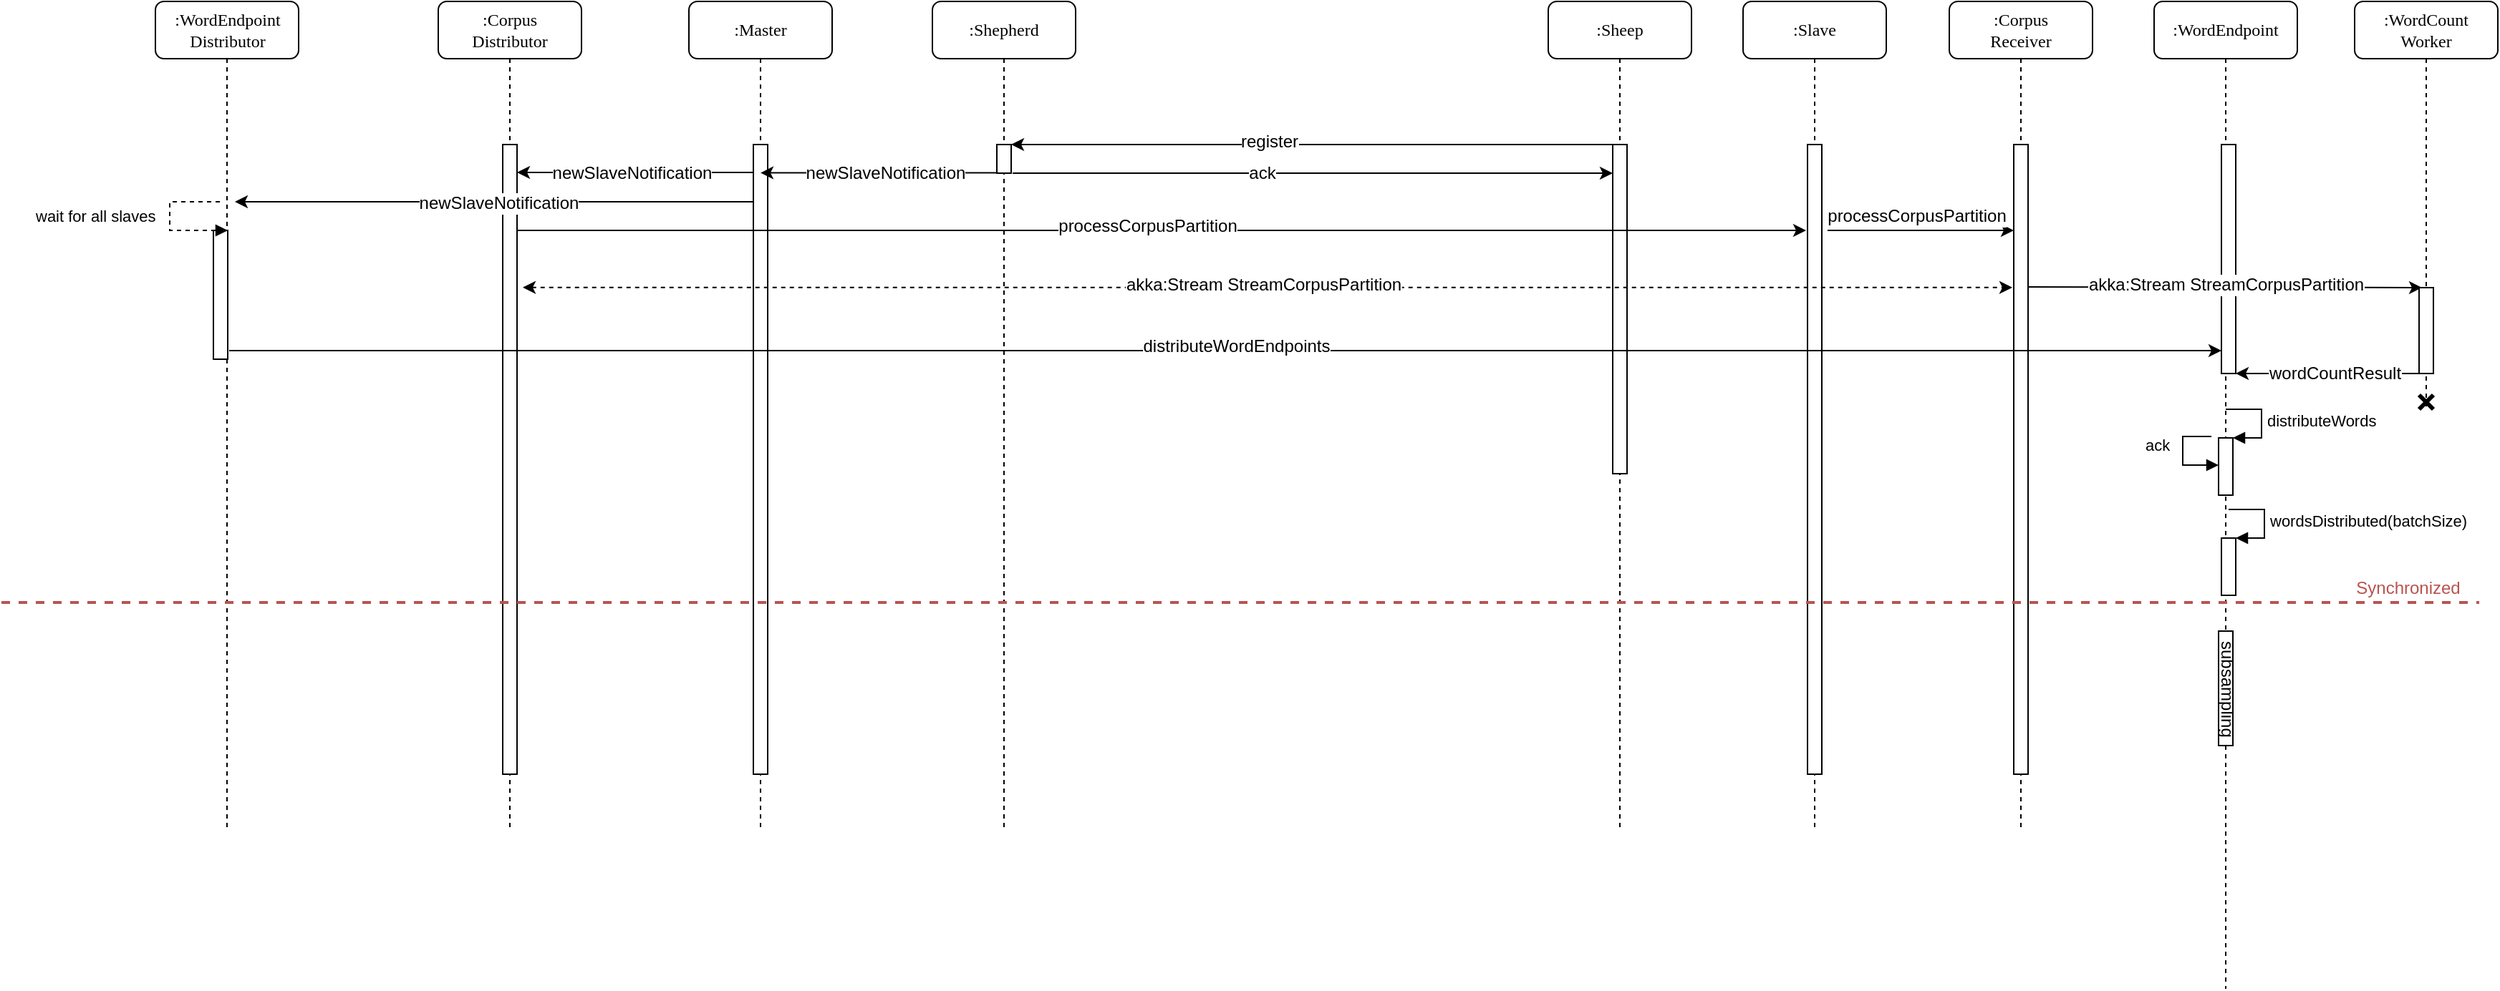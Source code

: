 <mxfile version="10.6.8" type="device"><diagram name="Page-1" id="13e1069c-82ec-6db2-03f1-153e76fe0fe0"><mxGraphModel dx="2498" dy="893" grid="1" gridSize="10" guides="1" tooltips="1" connect="1" arrows="1" fold="1" page="1" pageScale="1" pageWidth="1100" pageHeight="850" background="#ffffff" math="0" shadow="0"><root><mxCell id="0"/><mxCell id="1" parent="0"/><mxCell id="7baba1c4bc27f4b0-2" value=":Sheep" style="shape=umlLifeline;perimeter=lifelinePerimeter;whiteSpace=wrap;html=1;container=1;collapsible=0;recursiveResize=0;outlineConnect=0;rounded=1;shadow=0;comic=0;labelBackgroundColor=none;strokeColor=#000000;strokeWidth=1;fillColor=#FFFFFF;fontFamily=Verdana;fontSize=12;fontColor=#000000;align=center;" parent="1" vertex="1"><mxGeometry x="820" y="80" width="100" height="580" as="geometry"/></mxCell><mxCell id="7baba1c4bc27f4b0-10" value="" style="html=1;points=[];perimeter=orthogonalPerimeter;rounded=0;shadow=0;comic=0;labelBackgroundColor=none;strokeColor=#000000;strokeWidth=1;fillColor=#FFFFFF;fontFamily=Verdana;fontSize=12;fontColor=#000000;align=center;" parent="7baba1c4bc27f4b0-2" vertex="1"><mxGeometry x="45" y="100" width="10" height="230" as="geometry"/></mxCell><mxCell id="7baba1c4bc27f4b0-8" value=":Shepherd" style="shape=umlLifeline;perimeter=lifelinePerimeter;whiteSpace=wrap;html=1;container=1;collapsible=0;recursiveResize=0;outlineConnect=0;rounded=1;shadow=0;comic=0;labelBackgroundColor=none;strokeColor=#000000;strokeWidth=1;fillColor=#FFFFFF;fontFamily=Verdana;fontSize=12;fontColor=#000000;align=center;" parent="1" vertex="1"><mxGeometry x="390" y="80" width="100" height="580" as="geometry"/></mxCell><mxCell id="7baba1c4bc27f4b0-9" value="" style="html=1;points=[];perimeter=orthogonalPerimeter;rounded=0;shadow=0;comic=0;labelBackgroundColor=none;strokeColor=#000000;strokeWidth=1;fillColor=#FFFFFF;fontFamily=Verdana;fontSize=12;fontColor=#000000;align=center;" parent="7baba1c4bc27f4b0-8" vertex="1"><mxGeometry x="45" y="100" width="10" height="20" as="geometry"/></mxCell><mxCell id="8xyJ5isGw-7xHPgTrsfx-1" value=":Master" style="shape=umlLifeline;perimeter=lifelinePerimeter;whiteSpace=wrap;html=1;container=1;collapsible=0;recursiveResize=0;outlineConnect=0;rounded=1;shadow=0;comic=0;labelBackgroundColor=none;strokeColor=#000000;strokeWidth=1;fillColor=#FFFFFF;fontFamily=Verdana;fontSize=12;fontColor=#000000;align=center;" vertex="1" parent="1"><mxGeometry x="220" y="80" width="100" height="580" as="geometry"/></mxCell><mxCell id="8xyJ5isGw-7xHPgTrsfx-2" value="" style="html=1;points=[];perimeter=orthogonalPerimeter;rounded=0;shadow=0;comic=0;labelBackgroundColor=none;strokeColor=#000000;strokeWidth=1;fillColor=#FFFFFF;fontFamily=Verdana;fontSize=12;fontColor=#000000;align=center;" vertex="1" parent="8xyJ5isGw-7xHPgTrsfx-1"><mxGeometry x="45" y="100" width="10" height="440" as="geometry"/></mxCell><mxCell id="8xyJ5isGw-7xHPgTrsfx-4" value="" style="endArrow=classic;html=1;exitX=0.5;exitY=0;exitDx=0;exitDy=0;exitPerimeter=0;" edge="1" parent="1" source="7baba1c4bc27f4b0-10" target="7baba1c4bc27f4b0-9"><mxGeometry width="50" height="50" relative="1" as="geometry"><mxPoint x="650" y="230" as="sourcePoint"/><mxPoint x="700" y="180" as="targetPoint"/></mxGeometry></mxCell><mxCell id="8xyJ5isGw-7xHPgTrsfx-5" value="register" style="text;html=1;resizable=0;points=[];align=center;verticalAlign=middle;labelBackgroundColor=#ffffff;" vertex="1" connectable="0" parent="8xyJ5isGw-7xHPgTrsfx-4"><mxGeometry x="0.153" y="-2" relative="1" as="geometry"><mxPoint as="offset"/></mxGeometry></mxCell><mxCell id="8xyJ5isGw-7xHPgTrsfx-6" value="" style="endArrow=classic;html=1;entryX=0.5;entryY=0.045;entryDx=0;entryDy=0;entryPerimeter=0;" edge="1" parent="1" source="7baba1c4bc27f4b0-9" target="8xyJ5isGw-7xHPgTrsfx-2"><mxGeometry width="50" height="50" relative="1" as="geometry"><mxPoint x="330" y="250" as="sourcePoint"/><mxPoint x="380" y="200" as="targetPoint"/></mxGeometry></mxCell><mxCell id="8xyJ5isGw-7xHPgTrsfx-7" value="newSlaveNotification" style="text;html=1;resizable=0;points=[];align=center;verticalAlign=middle;labelBackgroundColor=#ffffff;" vertex="1" connectable="0" parent="8xyJ5isGw-7xHPgTrsfx-6"><mxGeometry x="-0.054" relative="1" as="geometry"><mxPoint as="offset"/></mxGeometry></mxCell><mxCell id="8xyJ5isGw-7xHPgTrsfx-8" value="" style="endArrow=classic;html=1;entryX=0;entryY=0.087;entryDx=0;entryDy=0;entryPerimeter=0;" edge="1" parent="1" target="7baba1c4bc27f4b0-10"><mxGeometry width="50" height="50" relative="1" as="geometry"><mxPoint x="446" y="200" as="sourcePoint"/><mxPoint x="860" y="201" as="targetPoint"/></mxGeometry></mxCell><mxCell id="8xyJ5isGw-7xHPgTrsfx-9" value="ack" style="text;html=1;resizable=0;points=[];align=center;verticalAlign=middle;labelBackgroundColor=#ffffff;" vertex="1" connectable="0" parent="8xyJ5isGw-7xHPgTrsfx-8"><mxGeometry x="-0.17" relative="1" as="geometry"><mxPoint as="offset"/></mxGeometry></mxCell><mxCell id="8xyJ5isGw-7xHPgTrsfx-10" value=":Corpus&lt;br&gt;Distributor" style="shape=umlLifeline;perimeter=lifelinePerimeter;whiteSpace=wrap;html=1;container=1;collapsible=0;recursiveResize=0;outlineConnect=0;rounded=1;shadow=0;comic=0;labelBackgroundColor=none;strokeColor=#000000;strokeWidth=1;fillColor=#FFFFFF;fontFamily=Verdana;fontSize=12;fontColor=#000000;align=center;" vertex="1" parent="1"><mxGeometry x="45" y="80" width="100" height="580" as="geometry"/></mxCell><mxCell id="8xyJ5isGw-7xHPgTrsfx-11" value="" style="html=1;points=[];perimeter=orthogonalPerimeter;rounded=0;shadow=0;comic=0;labelBackgroundColor=none;strokeColor=#000000;strokeWidth=1;fillColor=#FFFFFF;fontFamily=Verdana;fontSize=12;fontColor=#000000;align=center;" vertex="1" parent="8xyJ5isGw-7xHPgTrsfx-10"><mxGeometry x="45" y="100" width="10" height="440" as="geometry"/></mxCell><mxCell id="8xyJ5isGw-7xHPgTrsfx-12" value="" style="endArrow=classic;html=1;entryX=0.5;entryY=0.045;entryDx=0;entryDy=0;entryPerimeter=0;" edge="1" parent="1"><mxGeometry width="50" height="50" relative="1" as="geometry"><mxPoint x="265" y="199.5" as="sourcePoint"/><mxPoint x="100" y="199.5" as="targetPoint"/></mxGeometry></mxCell><mxCell id="8xyJ5isGw-7xHPgTrsfx-13" value="newSlaveNotification" style="text;html=1;resizable=0;points=[];align=center;verticalAlign=middle;labelBackgroundColor=#ffffff;" vertex="1" connectable="0" parent="8xyJ5isGw-7xHPgTrsfx-12"><mxGeometry x="-0.054" relative="1" as="geometry"><mxPoint x="-7" y="0.5" as="offset"/></mxGeometry></mxCell><mxCell id="8xyJ5isGw-7xHPgTrsfx-14" value="" style="endArrow=classic;html=1;exitX=1;exitY=0.1;exitDx=0;exitDy=0;exitPerimeter=0;" edge="1" parent="1"><mxGeometry width="50" height="50" relative="1" as="geometry"><mxPoint x="100" y="240" as="sourcePoint"/><mxPoint x="1000" y="240" as="targetPoint"/></mxGeometry></mxCell><mxCell id="8xyJ5isGw-7xHPgTrsfx-18" value="processCorpusPartition" style="text;html=1;resizable=0;points=[];align=center;verticalAlign=middle;labelBackgroundColor=#ffffff;" vertex="1" connectable="0" parent="8xyJ5isGw-7xHPgTrsfx-14"><mxGeometry x="-0.022" y="3" relative="1" as="geometry"><mxPoint as="offset"/></mxGeometry></mxCell><mxCell id="8xyJ5isGw-7xHPgTrsfx-15" value=":Slave" style="shape=umlLifeline;perimeter=lifelinePerimeter;whiteSpace=wrap;html=1;container=1;collapsible=0;recursiveResize=0;outlineConnect=0;rounded=1;shadow=0;comic=0;labelBackgroundColor=none;strokeColor=#000000;strokeWidth=1;fillColor=#FFFFFF;fontFamily=Verdana;fontSize=12;fontColor=#000000;align=center;" vertex="1" parent="1"><mxGeometry x="956" y="80" width="100" height="580" as="geometry"/></mxCell><mxCell id="8xyJ5isGw-7xHPgTrsfx-16" value="" style="html=1;points=[];perimeter=orthogonalPerimeter;rounded=0;shadow=0;comic=0;labelBackgroundColor=none;strokeColor=#000000;strokeWidth=1;fillColor=#FFFFFF;fontFamily=Verdana;fontSize=12;fontColor=#000000;align=center;" vertex="1" parent="8xyJ5isGw-7xHPgTrsfx-15"><mxGeometry x="45" y="100" width="10" height="440" as="geometry"/></mxCell><mxCell id="8xyJ5isGw-7xHPgTrsfx-19" value=":Corpus&lt;br&gt;Receiver" style="shape=umlLifeline;perimeter=lifelinePerimeter;whiteSpace=wrap;html=1;container=1;collapsible=0;recursiveResize=0;outlineConnect=0;rounded=1;shadow=0;comic=0;labelBackgroundColor=none;strokeColor=#000000;strokeWidth=1;fillColor=#FFFFFF;fontFamily=Verdana;fontSize=12;fontColor=#000000;align=center;" vertex="1" parent="1"><mxGeometry x="1100" y="80" width="100" height="580" as="geometry"/></mxCell><mxCell id="8xyJ5isGw-7xHPgTrsfx-20" value="" style="html=1;points=[];perimeter=orthogonalPerimeter;rounded=0;shadow=0;comic=0;labelBackgroundColor=none;strokeColor=#000000;strokeWidth=1;fillColor=#FFFFFF;fontFamily=Verdana;fontSize=12;fontColor=#000000;align=center;" vertex="1" parent="8xyJ5isGw-7xHPgTrsfx-19"><mxGeometry x="45" y="100" width="10" height="440" as="geometry"/></mxCell><mxCell id="8xyJ5isGw-7xHPgTrsfx-21" value="" style="endArrow=classic;html=1;" edge="1" parent="1"><mxGeometry width="50" height="50" relative="1" as="geometry"><mxPoint x="1015" y="240" as="sourcePoint"/><mxPoint x="1145" y="240" as="targetPoint"/></mxGeometry></mxCell><mxCell id="8xyJ5isGw-7xHPgTrsfx-22" value="processCorpusPartition" style="text;html=1;resizable=0;points=[];align=center;verticalAlign=middle;labelBackgroundColor=#ffffff;" vertex="1" connectable="0" parent="8xyJ5isGw-7xHPgTrsfx-21"><mxGeometry x="-0.022" y="3" relative="1" as="geometry"><mxPoint x="-2" y="-7" as="offset"/></mxGeometry></mxCell><mxCell id="8xyJ5isGw-7xHPgTrsfx-24" value="" style="endArrow=classic;startArrow=classic;html=1;dashed=1;exitX=1.4;exitY=0.227;exitDx=0;exitDy=0;exitPerimeter=0;entryX=-0.1;entryY=0.227;entryDx=0;entryDy=0;entryPerimeter=0;" edge="1" parent="1" source="8xyJ5isGw-7xHPgTrsfx-11" target="8xyJ5isGw-7xHPgTrsfx-20"><mxGeometry width="50" height="50" relative="1" as="geometry"><mxPoint x="680" y="330" as="sourcePoint"/><mxPoint x="730" y="280" as="targetPoint"/></mxGeometry></mxCell><mxCell id="8xyJ5isGw-7xHPgTrsfx-25" value="akka:Stream StreamCorpusPartition" style="text;html=1;resizable=0;points=[];align=center;verticalAlign=middle;labelBackgroundColor=#ffffff;" vertex="1" connectable="0" parent="8xyJ5isGw-7xHPgTrsfx-24"><mxGeometry x="-0.011" relative="1" as="geometry"><mxPoint x="2" y="-2" as="offset"/></mxGeometry></mxCell><mxCell id="8xyJ5isGw-7xHPgTrsfx-26" value=":WordEndpoint&lt;br&gt;Distributor&lt;br&gt;" style="shape=umlLifeline;perimeter=lifelinePerimeter;whiteSpace=wrap;html=1;container=1;collapsible=0;recursiveResize=0;outlineConnect=0;rounded=1;shadow=0;comic=0;labelBackgroundColor=none;strokeColor=#000000;strokeWidth=1;fillColor=#FFFFFF;fontFamily=Verdana;fontSize=12;fontColor=#000000;align=center;" vertex="1" parent="1"><mxGeometry x="-152.5" y="80" width="100" height="580" as="geometry"/></mxCell><mxCell id="8xyJ5isGw-7xHPgTrsfx-29" value="" style="endArrow=classic;html=1;entryX=1.05;entryY=0.091;entryDx=0;entryDy=0;entryPerimeter=0;" edge="1" parent="1"><mxGeometry width="50" height="50" relative="1" as="geometry"><mxPoint x="265" y="220" as="sourcePoint"/><mxPoint x="-97" y="220" as="targetPoint"/></mxGeometry></mxCell><mxCell id="8xyJ5isGw-7xHPgTrsfx-30" value="newSlaveNotification" style="text;html=1;resizable=0;points=[];align=center;verticalAlign=middle;labelBackgroundColor=#ffffff;" vertex="1" connectable="0" parent="8xyJ5isGw-7xHPgTrsfx-29"><mxGeometry x="-0.054" relative="1" as="geometry"><mxPoint x="-7" y="0.5" as="offset"/></mxGeometry></mxCell><mxCell id="8xyJ5isGw-7xHPgTrsfx-31" value="" style="html=1;points=[];perimeter=orthogonalPerimeter;" vertex="1" parent="1"><mxGeometry x="-112" y="240" width="10" height="90" as="geometry"/></mxCell><mxCell id="8xyJ5isGw-7xHPgTrsfx-32" value="wait for all slaves" style="edgeStyle=orthogonalEdgeStyle;html=1;align=left;spacingLeft=2;endArrow=block;rounded=0;entryX=1;entryY=0;dashed=1;" edge="1" target="8xyJ5isGw-7xHPgTrsfx-31" parent="1"><mxGeometry x="0.158" y="99" relative="1" as="geometry"><mxPoint x="-107.5" y="220" as="sourcePoint"/><Array as="points"><mxPoint x="-142.5" y="220"/><mxPoint x="-142.5" y="240"/></Array><mxPoint x="-98" y="89" as="offset"/></mxGeometry></mxCell><mxCell id="8xyJ5isGw-7xHPgTrsfx-39" value="" style="endArrow=classic;html=1;exitX=1;exitY=0.933;exitDx=0;exitDy=0;exitPerimeter=0;" edge="1" parent="1" target="8xyJ5isGw-7xHPgTrsfx-42"><mxGeometry width="50" height="50" relative="1" as="geometry"><mxPoint x="-101" y="324" as="sourcePoint"/><mxPoint x="1281" y="324" as="targetPoint"/></mxGeometry></mxCell><mxCell id="8xyJ5isGw-7xHPgTrsfx-40" value="distributeWordEndpoints" style="text;html=1;resizable=0;points=[];align=center;verticalAlign=middle;labelBackgroundColor=#ffffff;" vertex="1" connectable="0" parent="8xyJ5isGw-7xHPgTrsfx-39"><mxGeometry x="0.01" y="-2" relative="1" as="geometry"><mxPoint y="-5" as="offset"/></mxGeometry></mxCell><mxCell id="8xyJ5isGw-7xHPgTrsfx-41" value=":WordEndpoint&lt;br&gt;" style="shape=umlLifeline;perimeter=lifelinePerimeter;whiteSpace=wrap;html=1;container=1;collapsible=0;recursiveResize=0;outlineConnect=0;rounded=1;shadow=0;comic=0;labelBackgroundColor=none;strokeColor=#000000;strokeWidth=1;fillColor=#FFFFFF;fontFamily=Verdana;fontSize=12;fontColor=#000000;align=center;" vertex="1" parent="1"><mxGeometry x="1243" y="80" width="100" height="690" as="geometry"/></mxCell><mxCell id="8xyJ5isGw-7xHPgTrsfx-42" value="" style="html=1;points=[];perimeter=orthogonalPerimeter;rounded=0;shadow=0;comic=0;labelBackgroundColor=none;strokeColor=#000000;strokeWidth=1;fillColor=#FFFFFF;fontFamily=Verdana;fontSize=12;fontColor=#000000;align=center;" vertex="1" parent="8xyJ5isGw-7xHPgTrsfx-41"><mxGeometry x="47" y="100" width="10" height="160" as="geometry"/></mxCell><mxCell id="8xyJ5isGw-7xHPgTrsfx-53" value="" style="html=1;points=[];perimeter=orthogonalPerimeter;" vertex="1" parent="8xyJ5isGw-7xHPgTrsfx-41"><mxGeometry x="45" y="305" width="10" height="40" as="geometry"/></mxCell><mxCell id="8xyJ5isGw-7xHPgTrsfx-54" value="distributeWords" style="edgeStyle=orthogonalEdgeStyle;html=1;align=left;spacingLeft=2;endArrow=block;rounded=0;entryX=1;entryY=0;" edge="1" target="8xyJ5isGw-7xHPgTrsfx-53" parent="8xyJ5isGw-7xHPgTrsfx-41"><mxGeometry relative="1" as="geometry"><mxPoint x="50" y="285" as="sourcePoint"/><Array as="points"><mxPoint x="75" y="285"/></Array></mxGeometry></mxCell><mxCell id="8xyJ5isGw-7xHPgTrsfx-57" value="" style="html=1;points=[];perimeter=orthogonalPerimeter;" vertex="1" parent="8xyJ5isGw-7xHPgTrsfx-41"><mxGeometry x="47" y="375" width="10" height="40" as="geometry"/></mxCell><mxCell id="8xyJ5isGw-7xHPgTrsfx-58" value="wordsDistributed(batchSize)" style="edgeStyle=orthogonalEdgeStyle;html=1;align=left;spacingLeft=2;endArrow=block;rounded=0;entryX=1;entryY=0;" edge="1" target="8xyJ5isGw-7xHPgTrsfx-57" parent="8xyJ5isGw-7xHPgTrsfx-41"><mxGeometry relative="1" as="geometry"><mxPoint x="52" y="355" as="sourcePoint"/><Array as="points"><mxPoint x="77" y="355"/></Array></mxGeometry></mxCell><mxCell id="8xyJ5isGw-7xHPgTrsfx-61" value="" style="html=1;points=[];perimeter=orthogonalPerimeter;fontColor=#B85450;" vertex="1" parent="8xyJ5isGw-7xHPgTrsfx-41"><mxGeometry x="45" y="440" width="10" height="80" as="geometry"/></mxCell><mxCell id="8xyJ5isGw-7xHPgTrsfx-64" value="&lt;font color=&quot;#000000&quot;&gt;subsampling&lt;/font&gt;" style="text;html=1;resizable=0;points=[];autosize=1;align=left;verticalAlign=top;spacingTop=-4;fontColor=#B85450;rotation=90;" vertex="1" parent="8xyJ5isGw-7xHPgTrsfx-41"><mxGeometry x="11" y="475" width="80" height="20" as="geometry"/></mxCell><mxCell id="8xyJ5isGw-7xHPgTrsfx-43" value="" style="endArrow=classic;startArrow=none;html=1;exitX=1.4;exitY=0.227;exitDx=0;exitDy=0;exitPerimeter=0;entryX=0.2;entryY=0;entryDx=0;entryDy=0;entryPerimeter=0;startFill=0;" edge="1" parent="1" target="8xyJ5isGw-7xHPgTrsfx-46"><mxGeometry width="50" height="50" relative="1" as="geometry"><mxPoint x="1155" y="279.5" as="sourcePoint"/><mxPoint x="2195" y="279.5" as="targetPoint"/></mxGeometry></mxCell><mxCell id="8xyJ5isGw-7xHPgTrsfx-44" value="akka:Stream StreamCorpusPartition" style="text;html=1;resizable=0;points=[];align=center;verticalAlign=middle;labelBackgroundColor=#ffffff;" vertex="1" connectable="0" parent="8xyJ5isGw-7xHPgTrsfx-43"><mxGeometry x="-0.011" relative="1" as="geometry"><mxPoint x="2" y="-2" as="offset"/></mxGeometry></mxCell><mxCell id="8xyJ5isGw-7xHPgTrsfx-45" value=":WordCount&lt;br&gt;Worker&lt;br&gt;" style="shape=umlLifeline;perimeter=lifelinePerimeter;whiteSpace=wrap;html=1;container=1;collapsible=0;recursiveResize=0;outlineConnect=0;rounded=1;shadow=0;comic=0;labelBackgroundColor=none;strokeColor=#000000;strokeWidth=1;fillColor=#FFFFFF;fontFamily=Verdana;fontSize=12;fontColor=#000000;align=center;" vertex="1" parent="1"><mxGeometry x="1383" y="80" width="100" height="285" as="geometry"/></mxCell><mxCell id="8xyJ5isGw-7xHPgTrsfx-46" value="" style="html=1;points=[];perimeter=orthogonalPerimeter;rounded=0;shadow=0;comic=0;labelBackgroundColor=none;strokeColor=#000000;strokeWidth=1;fillColor=#FFFFFF;fontFamily=Verdana;fontSize=12;fontColor=#000000;align=center;" vertex="1" parent="8xyJ5isGw-7xHPgTrsfx-45"><mxGeometry x="45" y="200" width="10" height="60" as="geometry"/></mxCell><mxCell id="8xyJ5isGw-7xHPgTrsfx-52" value="" style="shape=umlDestroy;whiteSpace=wrap;html=1;strokeWidth=3;" vertex="1" parent="8xyJ5isGw-7xHPgTrsfx-45"><mxGeometry x="45" y="275" width="10" height="10" as="geometry"/></mxCell><mxCell id="8xyJ5isGw-7xHPgTrsfx-50" value="" style="endArrow=classic;html=1;entryX=1;entryY=0.318;entryDx=0;entryDy=0;entryPerimeter=0;" edge="1" parent="1"><mxGeometry width="50" height="50" relative="1" as="geometry"><mxPoint x="1433" y="340" as="sourcePoint"/><mxPoint x="1300" y="340" as="targetPoint"/></mxGeometry></mxCell><mxCell id="8xyJ5isGw-7xHPgTrsfx-51" value="wordCountResult" style="text;html=1;resizable=0;points=[];align=center;verticalAlign=middle;labelBackgroundColor=#ffffff;" vertex="1" connectable="0" parent="8xyJ5isGw-7xHPgTrsfx-50"><mxGeometry x="0.143" relative="1" as="geometry"><mxPoint x="12" as="offset"/></mxGeometry></mxCell><mxCell id="8xyJ5isGw-7xHPgTrsfx-56" value="ack" style="edgeStyle=orthogonalEdgeStyle;html=1;align=left;spacingLeft=2;endArrow=block;rounded=0;entryX=1;entryY=0;" edge="1" parent="1"><mxGeometry x="-0.385" y="31" relative="1" as="geometry"><mxPoint x="1283" y="384" as="sourcePoint"/><Array as="points"><mxPoint x="1263" y="384"/><mxPoint x="1263" y="404"/></Array><mxPoint x="1288" y="404" as="targetPoint"/><mxPoint x="-61" y="6" as="offset"/></mxGeometry></mxCell><mxCell id="8xyJ5isGw-7xHPgTrsfx-59" value="" style="endArrow=none;dashed=1;html=1;fillColor=#f8cecc;strokeColor=#B85450;strokeWidth=2;" edge="1" parent="1"><mxGeometry width="50" height="50" relative="1" as="geometry"><mxPoint x="-260" y="500" as="sourcePoint"/><mxPoint x="1470" y="500" as="targetPoint"/></mxGeometry></mxCell><mxCell id="8xyJ5isGw-7xHPgTrsfx-60" value="Synchronized" style="text;html=1;resizable=0;points=[];align=center;verticalAlign=middle;labelBackgroundColor=#ffffff;fontColor=#B85450;" vertex="1" connectable="0" parent="8xyJ5isGw-7xHPgTrsfx-59"><mxGeometry x="0.951" relative="1" as="geometry"><mxPoint x="-8" y="-10" as="offset"/></mxGeometry></mxCell></root></mxGraphModel></diagram></mxfile>